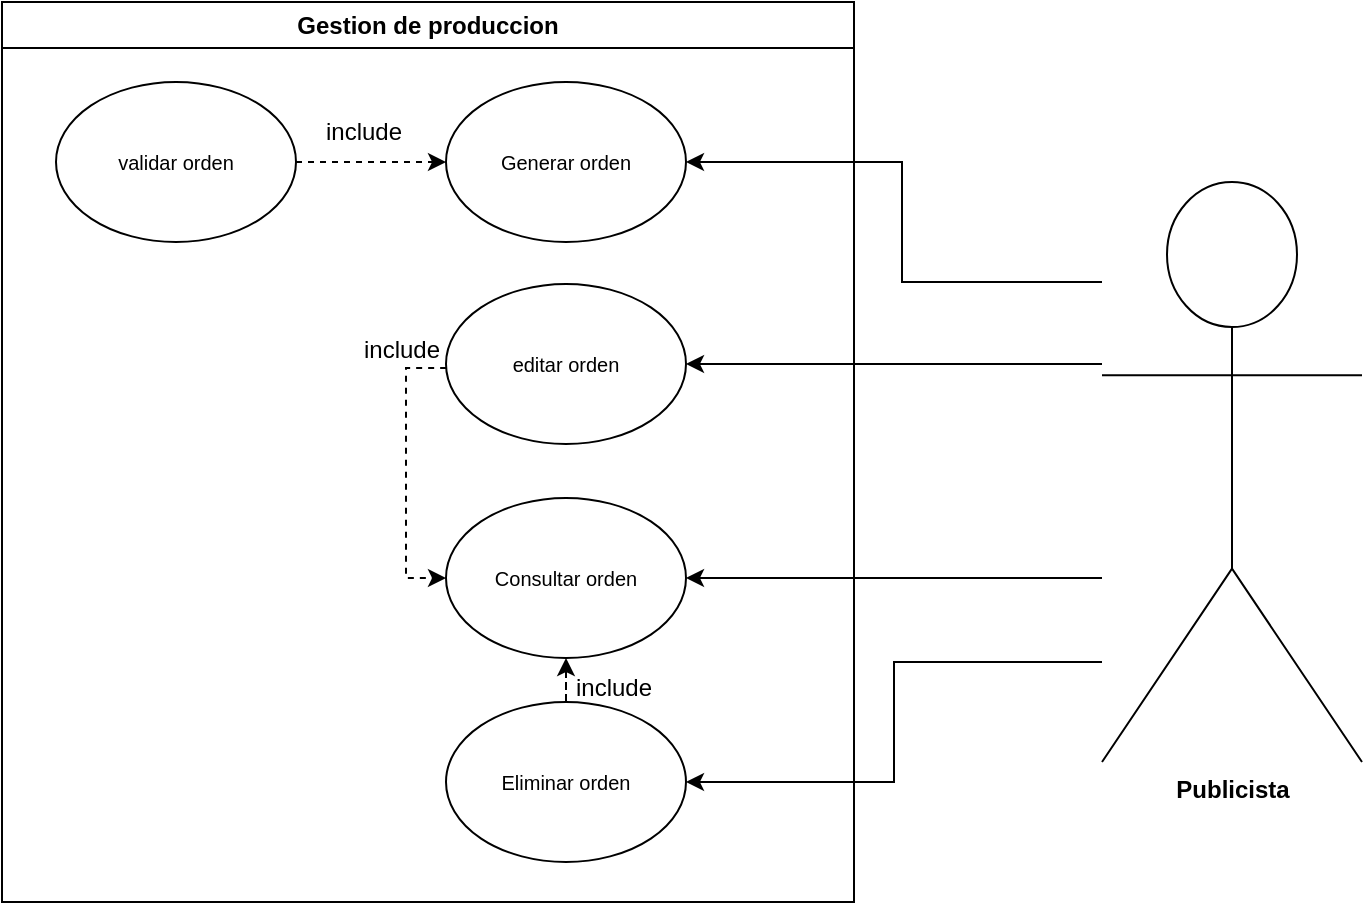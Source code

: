 <mxfile version="24.4.4" type="google">
  <diagram name="Página-1" id="JynM5rXX0GK54_x-ZJID">
    <mxGraphModel grid="1" page="1" gridSize="10" guides="1" tooltips="1" connect="1" arrows="1" fold="1" pageScale="1" pageWidth="1169" pageHeight="827" math="0" shadow="0">
      <root>
        <mxCell id="0" />
        <mxCell id="1" parent="0" />
        <mxCell id="TTPus0jQ23hokHO_4xcf-13" style="edgeStyle=orthogonalEdgeStyle;rounded=0;orthogonalLoop=1;jettySize=auto;html=1;entryX=1;entryY=0.5;entryDx=0;entryDy=0;" edge="1" parent="1" source="1T6MPeweJr3BxvkpQle7-1" target="TTPus0jQ23hokHO_4xcf-2">
          <mxGeometry relative="1" as="geometry">
            <Array as="points">
              <mxPoint x="120" y="730" />
              <mxPoint x="120" y="670" />
            </Array>
          </mxGeometry>
        </mxCell>
        <mxCell id="TTPus0jQ23hokHO_4xcf-14" style="edgeStyle=orthogonalEdgeStyle;rounded=0;orthogonalLoop=1;jettySize=auto;html=1;entryX=1;entryY=0.5;entryDx=0;entryDy=0;" edge="1" parent="1" source="1T6MPeweJr3BxvkpQle7-1" target="TTPus0jQ23hokHO_4xcf-4">
          <mxGeometry relative="1" as="geometry">
            <Array as="points">
              <mxPoint x="190" y="771" />
              <mxPoint x="190" y="771" />
            </Array>
          </mxGeometry>
        </mxCell>
        <mxCell id="TTPus0jQ23hokHO_4xcf-15" style="edgeStyle=orthogonalEdgeStyle;rounded=0;orthogonalLoop=1;jettySize=auto;html=1;entryX=1;entryY=0.5;entryDx=0;entryDy=0;" edge="1" parent="1" source="1T6MPeweJr3BxvkpQle7-1" target="TTPus0jQ23hokHO_4xcf-5">
          <mxGeometry relative="1" as="geometry">
            <Array as="points">
              <mxPoint x="190" y="878" />
              <mxPoint x="190" y="878" />
            </Array>
          </mxGeometry>
        </mxCell>
        <mxCell id="TTPus0jQ23hokHO_4xcf-16" style="edgeStyle=orthogonalEdgeStyle;rounded=0;orthogonalLoop=1;jettySize=auto;html=1;entryX=1;entryY=0.5;entryDx=0;entryDy=0;" edge="1" parent="1" source="1T6MPeweJr3BxvkpQle7-1" target="TTPus0jQ23hokHO_4xcf-7">
          <mxGeometry relative="1" as="geometry">
            <Array as="points">
              <mxPoint x="116" y="920" />
              <mxPoint x="116" y="980" />
            </Array>
          </mxGeometry>
        </mxCell>
        <mxCell id="1T6MPeweJr3BxvkpQle7-1" value="&lt;span style=&quot;font-weight: 700; text-wrap: wrap;&quot;&gt;Publicista&lt;/span&gt;" style="shape=umlActor;verticalLabelPosition=bottom;verticalAlign=top;html=1;outlineConnect=0;" vertex="1" parent="1">
          <mxGeometry x="220" y="680" width="130" height="290" as="geometry" />
        </mxCell>
        <mxCell id="TTPus0jQ23hokHO_4xcf-1" value="Gestion de produccion" style="swimlane;whiteSpace=wrap;html=1;" vertex="1" parent="1">
          <mxGeometry x="-330" y="590" width="426" height="450" as="geometry" />
        </mxCell>
        <mxCell id="TTPus0jQ23hokHO_4xcf-2" value="&lt;font size=&quot;1&quot;&gt;Generar orden&lt;/font&gt;" style="ellipse;whiteSpace=wrap;html=1;" vertex="1" parent="TTPus0jQ23hokHO_4xcf-1">
          <mxGeometry x="222" y="40" width="120" height="80" as="geometry" />
        </mxCell>
        <mxCell id="TTPus0jQ23hokHO_4xcf-3" style="edgeStyle=orthogonalEdgeStyle;rounded=0;orthogonalLoop=1;jettySize=auto;html=1;entryX=0;entryY=0.5;entryDx=0;entryDy=0;dashed=1;" edge="1" parent="TTPus0jQ23hokHO_4xcf-1" source="TTPus0jQ23hokHO_4xcf-4" target="TTPus0jQ23hokHO_4xcf-5">
          <mxGeometry relative="1" as="geometry">
            <Array as="points">
              <mxPoint x="202" y="183" />
              <mxPoint x="202" y="288" />
            </Array>
          </mxGeometry>
        </mxCell>
        <mxCell id="TTPus0jQ23hokHO_4xcf-4" value="&lt;font size=&quot;1&quot;&gt;editar orden&lt;/font&gt;" style="ellipse;whiteSpace=wrap;html=1;" vertex="1" parent="TTPus0jQ23hokHO_4xcf-1">
          <mxGeometry x="222" y="141" width="120" height="80" as="geometry" />
        </mxCell>
        <mxCell id="TTPus0jQ23hokHO_4xcf-5" value="&lt;font size=&quot;1&quot;&gt;Consultar orden&lt;/font&gt;" style="ellipse;whiteSpace=wrap;html=1;" vertex="1" parent="TTPus0jQ23hokHO_4xcf-1">
          <mxGeometry x="222" y="248" width="120" height="80" as="geometry" />
        </mxCell>
        <mxCell id="TTPus0jQ23hokHO_4xcf-6" style="edgeStyle=orthogonalEdgeStyle;rounded=0;orthogonalLoop=1;jettySize=auto;html=1;dashed=1;" edge="1" parent="TTPus0jQ23hokHO_4xcf-1" source="TTPus0jQ23hokHO_4xcf-7" target="TTPus0jQ23hokHO_4xcf-5">
          <mxGeometry relative="1" as="geometry" />
        </mxCell>
        <mxCell id="TTPus0jQ23hokHO_4xcf-7" value="&lt;font size=&quot;1&quot;&gt;Eliminar orden&lt;/font&gt;" style="ellipse;whiteSpace=wrap;html=1;" vertex="1" parent="TTPus0jQ23hokHO_4xcf-1">
          <mxGeometry x="222" y="350" width="120" height="80" as="geometry" />
        </mxCell>
        <mxCell id="TTPus0jQ23hokHO_4xcf-8" value="" style="edgeStyle=orthogonalEdgeStyle;rounded=0;orthogonalLoop=1;jettySize=auto;html=1;dashed=1;" edge="1" parent="TTPus0jQ23hokHO_4xcf-1" source="TTPus0jQ23hokHO_4xcf-9" target="TTPus0jQ23hokHO_4xcf-2">
          <mxGeometry relative="1" as="geometry" />
        </mxCell>
        <mxCell id="TTPus0jQ23hokHO_4xcf-9" value="&lt;font size=&quot;1&quot;&gt;validar orden&lt;/font&gt;" style="ellipse;whiteSpace=wrap;html=1;" vertex="1" parent="TTPus0jQ23hokHO_4xcf-1">
          <mxGeometry x="27" y="40" width="120" height="80" as="geometry" />
        </mxCell>
        <mxCell id="TTPus0jQ23hokHO_4xcf-10" value="include" style="text;html=1;align=center;verticalAlign=middle;whiteSpace=wrap;rounded=0;" vertex="1" parent="TTPus0jQ23hokHO_4xcf-1">
          <mxGeometry x="151" y="50" width="60" height="30" as="geometry" />
        </mxCell>
        <mxCell id="TTPus0jQ23hokHO_4xcf-11" value="include" style="text;html=1;align=center;verticalAlign=middle;whiteSpace=wrap;rounded=0;" vertex="1" parent="TTPus0jQ23hokHO_4xcf-1">
          <mxGeometry x="170" y="159" width="60" height="30" as="geometry" />
        </mxCell>
        <mxCell id="TTPus0jQ23hokHO_4xcf-12" value="include" style="text;html=1;align=center;verticalAlign=middle;whiteSpace=wrap;rounded=0;" vertex="1" parent="TTPus0jQ23hokHO_4xcf-1">
          <mxGeometry x="276" y="328" width="60" height="30" as="geometry" />
        </mxCell>
      </root>
    </mxGraphModel>
  </diagram>
</mxfile>
